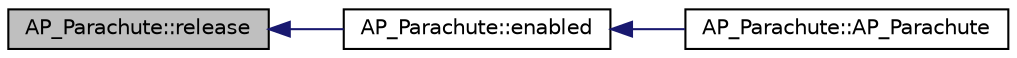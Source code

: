 digraph "AP_Parachute::release"
{
 // INTERACTIVE_SVG=YES
  edge [fontname="Helvetica",fontsize="10",labelfontname="Helvetica",labelfontsize="10"];
  node [fontname="Helvetica",fontsize="10",shape=record];
  rankdir="LR";
  Node1 [label="AP_Parachute::release",height=0.2,width=0.4,color="black", fillcolor="grey75", style="filled", fontcolor="black"];
  Node1 -> Node2 [dir="back",color="midnightblue",fontsize="10",style="solid",fontname="Helvetica"];
  Node2 [label="AP_Parachute::enabled",height=0.2,width=0.4,color="black", fillcolor="white", style="filled",URL="$classAP__Parachute.html#a5e99338c782322d291f5c673e815e2bd",tooltip="enabled - returns true if parachute release is enabled "];
  Node2 -> Node3 [dir="back",color="midnightblue",fontsize="10",style="solid",fontname="Helvetica"];
  Node3 [label="AP_Parachute::AP_Parachute",height=0.2,width=0.4,color="black", fillcolor="white", style="filled",URL="$classAP__Parachute.html#a5b830bae249f478a41bdcf6e17f45c9a",tooltip="Constructor. "];
}
